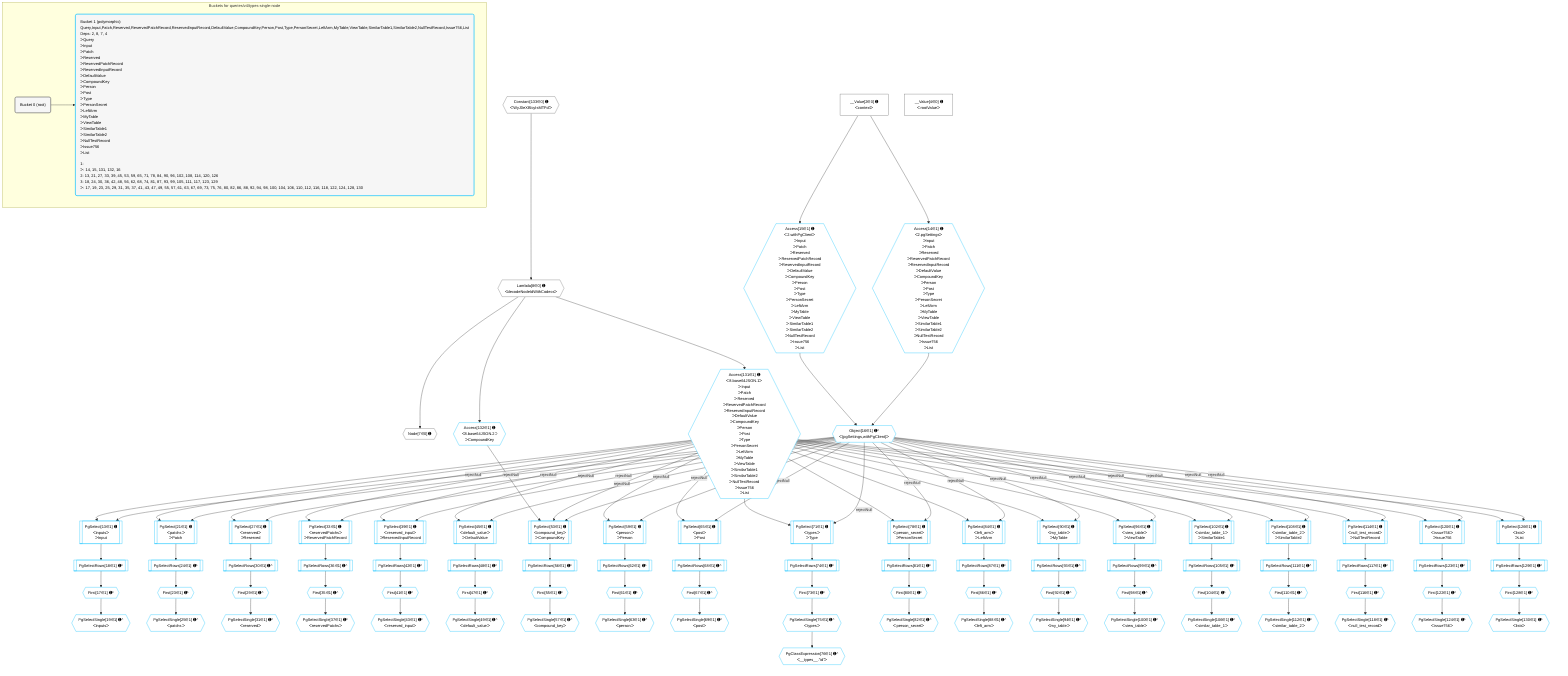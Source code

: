 %%{init: {'themeVariables': { 'fontSize': '12px'}}}%%
graph TD
    classDef path fill:#eee,stroke:#000,color:#000
    classDef plan fill:#fff,stroke-width:1px,color:#000
    classDef itemplan fill:#fff,stroke-width:2px,color:#000
    classDef unbatchedplan fill:#dff,stroke-width:1px,color:#000
    classDef sideeffectplan fill:#fcc,stroke-width:2px,color:#000
    classDef bucket fill:#f6f6f6,color:#000,stroke-width:2px,text-align:left


    %% plan dependencies
    Node7{{"Node[7∈0] ➊"}}:::plan
    Lambda8{{"Lambda[8∈0] ➊<br />ᐸdecodeNodeIdWithCodecsᐳ"}}:::plan
    Lambda8 --> Node7
    Constant133{{"Constant[133∈0] ➊<br />ᐸ'WyJ0eXBlcyIsMTFd'ᐳ"}}:::plan
    Constant133 --> Lambda8
    __Value2["__Value[2∈0] ➊<br />ᐸcontextᐳ"]:::plan
    __Value4["__Value[4∈0] ➊<br />ᐸrootValueᐳ"]:::plan
    PgSelect53[["PgSelect[53∈1] ➊<br />ᐸcompound_keyᐳ<br />ᐳCompoundKey"]]:::plan
    Object16{{"Object[16∈1] ➊^<br />ᐸ{pgSettings,withPgClient}ᐳ"}}:::plan
    Access131{{"Access[131∈1] ➊<br />ᐸ8.base64JSON.1ᐳ<br />ᐳInput<br />ᐳPatch<br />ᐳReserved<br />ᐳReservedPatchRecord<br />ᐳReservedInputRecord<br />ᐳDefaultValue<br />ᐳCompoundKey<br />ᐳPerson<br />ᐳPost<br />ᐳType<br />ᐳPersonSecret<br />ᐳLeftArm<br />ᐳMyTable<br />ᐳViewTable<br />ᐳSimilarTable1<br />ᐳSimilarTable2<br />ᐳNullTestRecord<br />ᐳIssue756<br />ᐳList"}}:::plan
    Access132{{"Access[132∈1] ➊<br />ᐸ8.base64JSON.2ᐳ<br />ᐳCompoundKey"}}:::plan
    Object16 -->|rejectNull| PgSelect53
    Access131 -->|rejectNull| PgSelect53
    Access132 --> PgSelect53
    PgSelect13[["PgSelect[13∈1] ➊<br />ᐸinputsᐳ<br />ᐳInput"]]:::plan
    Object16 -->|rejectNull| PgSelect13
    Access131 --> PgSelect13
    Access14{{"Access[14∈1] ➊<br />ᐸ2.pgSettingsᐳ<br />ᐳInput<br />ᐳPatch<br />ᐳReserved<br />ᐳReservedPatchRecord<br />ᐳReservedInputRecord<br />ᐳDefaultValue<br />ᐳCompoundKey<br />ᐳPerson<br />ᐳPost<br />ᐳType<br />ᐳPersonSecret<br />ᐳLeftArm<br />ᐳMyTable<br />ᐳViewTable<br />ᐳSimilarTable1<br />ᐳSimilarTable2<br />ᐳNullTestRecord<br />ᐳIssue756<br />ᐳList"}}:::plan
    Access15{{"Access[15∈1] ➊<br />ᐸ2.withPgClientᐳ<br />ᐳInput<br />ᐳPatch<br />ᐳReserved<br />ᐳReservedPatchRecord<br />ᐳReservedInputRecord<br />ᐳDefaultValue<br />ᐳCompoundKey<br />ᐳPerson<br />ᐳPost<br />ᐳType<br />ᐳPersonSecret<br />ᐳLeftArm<br />ᐳMyTable<br />ᐳViewTable<br />ᐳSimilarTable1<br />ᐳSimilarTable2<br />ᐳNullTestRecord<br />ᐳIssue756<br />ᐳList"}}:::plan
    Access14 & Access15 --> Object16
    PgSelect21[["PgSelect[21∈1] ➊<br />ᐸpatchsᐳ<br />ᐳPatch"]]:::plan
    Object16 -->|rejectNull| PgSelect21
    Access131 --> PgSelect21
    PgSelect27[["PgSelect[27∈1] ➊<br />ᐸreservedᐳ<br />ᐳReserved"]]:::plan
    Object16 -->|rejectNull| PgSelect27
    Access131 --> PgSelect27
    PgSelect33[["PgSelect[33∈1] ➊<br />ᐸreservedPatchsᐳ<br />ᐳReservedPatchRecord"]]:::plan
    Object16 -->|rejectNull| PgSelect33
    Access131 --> PgSelect33
    PgSelect39[["PgSelect[39∈1] ➊<br />ᐸreserved_inputᐳ<br />ᐳReservedInputRecord"]]:::plan
    Object16 -->|rejectNull| PgSelect39
    Access131 --> PgSelect39
    PgSelect45[["PgSelect[45∈1] ➊<br />ᐸdefault_valueᐳ<br />ᐳDefaultValue"]]:::plan
    Object16 -->|rejectNull| PgSelect45
    Access131 --> PgSelect45
    PgSelect59[["PgSelect[59∈1] ➊<br />ᐸpersonᐳ<br />ᐳPerson"]]:::plan
    Object16 -->|rejectNull| PgSelect59
    Access131 --> PgSelect59
    PgSelect65[["PgSelect[65∈1] ➊<br />ᐸpostᐳ<br />ᐳPost"]]:::plan
    Object16 -->|rejectNull| PgSelect65
    Access131 --> PgSelect65
    PgSelect71[["PgSelect[71∈1] ➊<br />ᐸtypesᐳ<br />ᐳType"]]:::plan
    Object16 -->|rejectNull| PgSelect71
    Access131 --> PgSelect71
    PgSelect78[["PgSelect[78∈1] ➊<br />ᐸperson_secretᐳ<br />ᐳPersonSecret"]]:::plan
    Object16 -->|rejectNull| PgSelect78
    Access131 --> PgSelect78
    PgSelect84[["PgSelect[84∈1] ➊<br />ᐸleft_armᐳ<br />ᐳLeftArm"]]:::plan
    Object16 -->|rejectNull| PgSelect84
    Access131 --> PgSelect84
    PgSelect90[["PgSelect[90∈1] ➊<br />ᐸmy_tableᐳ<br />ᐳMyTable"]]:::plan
    Object16 -->|rejectNull| PgSelect90
    Access131 --> PgSelect90
    PgSelect96[["PgSelect[96∈1] ➊<br />ᐸview_tableᐳ<br />ᐳViewTable"]]:::plan
    Object16 -->|rejectNull| PgSelect96
    Access131 --> PgSelect96
    PgSelect102[["PgSelect[102∈1] ➊<br />ᐸsimilar_table_1ᐳ<br />ᐳSimilarTable1"]]:::plan
    Object16 -->|rejectNull| PgSelect102
    Access131 --> PgSelect102
    PgSelect108[["PgSelect[108∈1] ➊<br />ᐸsimilar_table_2ᐳ<br />ᐳSimilarTable2"]]:::plan
    Object16 -->|rejectNull| PgSelect108
    Access131 --> PgSelect108
    PgSelect114[["PgSelect[114∈1] ➊<br />ᐸnull_test_recordᐳ<br />ᐳNullTestRecord"]]:::plan
    Object16 -->|rejectNull| PgSelect114
    Access131 --> PgSelect114
    PgSelect120[["PgSelect[120∈1] ➊<br />ᐸissue756ᐳ<br />ᐳIssue756"]]:::plan
    Object16 -->|rejectNull| PgSelect120
    Access131 --> PgSelect120
    PgSelect126[["PgSelect[126∈1] ➊<br />ᐸlistsᐳ<br />ᐳList"]]:::plan
    Object16 -->|rejectNull| PgSelect126
    Access131 --> PgSelect126
    __Value2 --> Access14
    __Value2 --> Access15
    First17{{"First[17∈1] ➊^"}}:::plan
    PgSelectRows18[["PgSelectRows[18∈1] ➊^"]]:::plan
    PgSelectRows18 --> First17
    PgSelect13 --> PgSelectRows18
    PgSelectSingle19{{"PgSelectSingle[19∈1] ➊^<br />ᐸinputsᐳ"}}:::plan
    First17 --> PgSelectSingle19
    First23{{"First[23∈1] ➊^"}}:::plan
    PgSelectRows24[["PgSelectRows[24∈1] ➊^"]]:::plan
    PgSelectRows24 --> First23
    PgSelect21 --> PgSelectRows24
    PgSelectSingle25{{"PgSelectSingle[25∈1] ➊^<br />ᐸpatchsᐳ"}}:::plan
    First23 --> PgSelectSingle25
    First29{{"First[29∈1] ➊^"}}:::plan
    PgSelectRows30[["PgSelectRows[30∈1] ➊^"]]:::plan
    PgSelectRows30 --> First29
    PgSelect27 --> PgSelectRows30
    PgSelectSingle31{{"PgSelectSingle[31∈1] ➊^<br />ᐸreservedᐳ"}}:::plan
    First29 --> PgSelectSingle31
    First35{{"First[35∈1] ➊^"}}:::plan
    PgSelectRows36[["PgSelectRows[36∈1] ➊^"]]:::plan
    PgSelectRows36 --> First35
    PgSelect33 --> PgSelectRows36
    PgSelectSingle37{{"PgSelectSingle[37∈1] ➊^<br />ᐸreservedPatchsᐳ"}}:::plan
    First35 --> PgSelectSingle37
    First41{{"First[41∈1] ➊^"}}:::plan
    PgSelectRows42[["PgSelectRows[42∈1] ➊^"]]:::plan
    PgSelectRows42 --> First41
    PgSelect39 --> PgSelectRows42
    PgSelectSingle43{{"PgSelectSingle[43∈1] ➊^<br />ᐸreserved_inputᐳ"}}:::plan
    First41 --> PgSelectSingle43
    First47{{"First[47∈1] ➊^"}}:::plan
    PgSelectRows48[["PgSelectRows[48∈1] ➊^"]]:::plan
    PgSelectRows48 --> First47
    PgSelect45 --> PgSelectRows48
    PgSelectSingle49{{"PgSelectSingle[49∈1] ➊^<br />ᐸdefault_valueᐳ"}}:::plan
    First47 --> PgSelectSingle49
    First55{{"First[55∈1] ➊^"}}:::plan
    PgSelectRows56[["PgSelectRows[56∈1] ➊^"]]:::plan
    PgSelectRows56 --> First55
    PgSelect53 --> PgSelectRows56
    PgSelectSingle57{{"PgSelectSingle[57∈1] ➊^<br />ᐸcompound_keyᐳ"}}:::plan
    First55 --> PgSelectSingle57
    First61{{"First[61∈1] ➊^"}}:::plan
    PgSelectRows62[["PgSelectRows[62∈1] ➊^"]]:::plan
    PgSelectRows62 --> First61
    PgSelect59 --> PgSelectRows62
    PgSelectSingle63{{"PgSelectSingle[63∈1] ➊^<br />ᐸpersonᐳ"}}:::plan
    First61 --> PgSelectSingle63
    First67{{"First[67∈1] ➊^"}}:::plan
    PgSelectRows68[["PgSelectRows[68∈1] ➊^"]]:::plan
    PgSelectRows68 --> First67
    PgSelect65 --> PgSelectRows68
    PgSelectSingle69{{"PgSelectSingle[69∈1] ➊^<br />ᐸpostᐳ"}}:::plan
    First67 --> PgSelectSingle69
    First73{{"First[73∈1] ➊^"}}:::plan
    PgSelectRows74[["PgSelectRows[74∈1] ➊^"]]:::plan
    PgSelectRows74 --> First73
    PgSelect71 --> PgSelectRows74
    PgSelectSingle75{{"PgSelectSingle[75∈1] ➊^<br />ᐸtypesᐳ"}}:::plan
    First73 --> PgSelectSingle75
    PgClassExpression76{{"PgClassExpression[76∈1] ➊^<br />ᐸ__types__.”id”ᐳ"}}:::plan
    PgSelectSingle75 --> PgClassExpression76
    First80{{"First[80∈1] ➊^"}}:::plan
    PgSelectRows81[["PgSelectRows[81∈1] ➊^"]]:::plan
    PgSelectRows81 --> First80
    PgSelect78 --> PgSelectRows81
    PgSelectSingle82{{"PgSelectSingle[82∈1] ➊^<br />ᐸperson_secretᐳ"}}:::plan
    First80 --> PgSelectSingle82
    First86{{"First[86∈1] ➊^"}}:::plan
    PgSelectRows87[["PgSelectRows[87∈1] ➊^"]]:::plan
    PgSelectRows87 --> First86
    PgSelect84 --> PgSelectRows87
    PgSelectSingle88{{"PgSelectSingle[88∈1] ➊^<br />ᐸleft_armᐳ"}}:::plan
    First86 --> PgSelectSingle88
    First92{{"First[92∈1] ➊^"}}:::plan
    PgSelectRows93[["PgSelectRows[93∈1] ➊^"]]:::plan
    PgSelectRows93 --> First92
    PgSelect90 --> PgSelectRows93
    PgSelectSingle94{{"PgSelectSingle[94∈1] ➊^<br />ᐸmy_tableᐳ"}}:::plan
    First92 --> PgSelectSingle94
    First98{{"First[98∈1] ➊^"}}:::plan
    PgSelectRows99[["PgSelectRows[99∈1] ➊^"]]:::plan
    PgSelectRows99 --> First98
    PgSelect96 --> PgSelectRows99
    PgSelectSingle100{{"PgSelectSingle[100∈1] ➊^<br />ᐸview_tableᐳ"}}:::plan
    First98 --> PgSelectSingle100
    First104{{"First[104∈1] ➊^"}}:::plan
    PgSelectRows105[["PgSelectRows[105∈1] ➊^"]]:::plan
    PgSelectRows105 --> First104
    PgSelect102 --> PgSelectRows105
    PgSelectSingle106{{"PgSelectSingle[106∈1] ➊^<br />ᐸsimilar_table_1ᐳ"}}:::plan
    First104 --> PgSelectSingle106
    First110{{"First[110∈1] ➊^"}}:::plan
    PgSelectRows111[["PgSelectRows[111∈1] ➊^"]]:::plan
    PgSelectRows111 --> First110
    PgSelect108 --> PgSelectRows111
    PgSelectSingle112{{"PgSelectSingle[112∈1] ➊^<br />ᐸsimilar_table_2ᐳ"}}:::plan
    First110 --> PgSelectSingle112
    First116{{"First[116∈1] ➊^"}}:::plan
    PgSelectRows117[["PgSelectRows[117∈1] ➊^"]]:::plan
    PgSelectRows117 --> First116
    PgSelect114 --> PgSelectRows117
    PgSelectSingle118{{"PgSelectSingle[118∈1] ➊^<br />ᐸnull_test_recordᐳ"}}:::plan
    First116 --> PgSelectSingle118
    First122{{"First[122∈1] ➊^"}}:::plan
    PgSelectRows123[["PgSelectRows[123∈1] ➊^"]]:::plan
    PgSelectRows123 --> First122
    PgSelect120 --> PgSelectRows123
    PgSelectSingle124{{"PgSelectSingle[124∈1] ➊^<br />ᐸissue756ᐳ"}}:::plan
    First122 --> PgSelectSingle124
    First128{{"First[128∈1] ➊^"}}:::plan
    PgSelectRows129[["PgSelectRows[129∈1] ➊^"]]:::plan
    PgSelectRows129 --> First128
    PgSelect126 --> PgSelectRows129
    PgSelectSingle130{{"PgSelectSingle[130∈1] ➊^<br />ᐸlistsᐳ"}}:::plan
    First128 --> PgSelectSingle130
    Lambda8 --> Access131
    Lambda8 --> Access132

    %% define steps

    subgraph "Buckets for queries/v4/types-single-node"
    Bucket0("Bucket 0 (root)"):::bucket
    classDef bucket0 stroke:#696969
    class Bucket0,__Value2,__Value4,Node7,Lambda8,Constant133 bucket0
    Bucket1("Bucket 1 (polymorphic)<br />Query,Input,Patch,Reserved,ReservedPatchRecord,ReservedInputRecord,DefaultValue,CompoundKey,Person,Post,Type,PersonSecret,LeftArm,MyTable,ViewTable,SimilarTable1,SimilarTable2,NullTestRecord,Issue756,List<br />Deps: 2, 8, 7, 4<br />ᐳQuery<br />ᐳInput<br />ᐳPatch<br />ᐳReserved<br />ᐳReservedPatchRecord<br />ᐳReservedInputRecord<br />ᐳDefaultValue<br />ᐳCompoundKey<br />ᐳPerson<br />ᐳPost<br />ᐳType<br />ᐳPersonSecret<br />ᐳLeftArm<br />ᐳMyTable<br />ᐳViewTable<br />ᐳSimilarTable1<br />ᐳSimilarTable2<br />ᐳNullTestRecord<br />ᐳIssue756<br />ᐳList<br /><br />1: <br />ᐳ: 14, 15, 131, 132, 16<br />2: 13, 21, 27, 33, 39, 45, 53, 59, 65, 71, 78, 84, 90, 96, 102, 108, 114, 120, 126<br />3: 18, 24, 30, 36, 42, 48, 56, 62, 68, 74, 81, 87, 93, 99, 105, 111, 117, 123, 129<br />ᐳ: 17, 19, 23, 25, 29, 31, 35, 37, 41, 43, 47, 49, 55, 57, 61, 63, 67, 69, 73, 75, 76, 80, 82, 86, 88, 92, 94, 98, 100, 104, 106, 110, 112, 116, 118, 122, 124, 128, 130"):::bucket
    classDef bucket1 stroke:#00bfff
    class Bucket1,PgSelect13,Access14,Access15,Object16,First17,PgSelectRows18,PgSelectSingle19,PgSelect21,First23,PgSelectRows24,PgSelectSingle25,PgSelect27,First29,PgSelectRows30,PgSelectSingle31,PgSelect33,First35,PgSelectRows36,PgSelectSingle37,PgSelect39,First41,PgSelectRows42,PgSelectSingle43,PgSelect45,First47,PgSelectRows48,PgSelectSingle49,PgSelect53,First55,PgSelectRows56,PgSelectSingle57,PgSelect59,First61,PgSelectRows62,PgSelectSingle63,PgSelect65,First67,PgSelectRows68,PgSelectSingle69,PgSelect71,First73,PgSelectRows74,PgSelectSingle75,PgClassExpression76,PgSelect78,First80,PgSelectRows81,PgSelectSingle82,PgSelect84,First86,PgSelectRows87,PgSelectSingle88,PgSelect90,First92,PgSelectRows93,PgSelectSingle94,PgSelect96,First98,PgSelectRows99,PgSelectSingle100,PgSelect102,First104,PgSelectRows105,PgSelectSingle106,PgSelect108,First110,PgSelectRows111,PgSelectSingle112,PgSelect114,First116,PgSelectRows117,PgSelectSingle118,PgSelect120,First122,PgSelectRows123,PgSelectSingle124,PgSelect126,First128,PgSelectRows129,PgSelectSingle130,Access131,Access132 bucket1
    Bucket0 --> Bucket1
    end